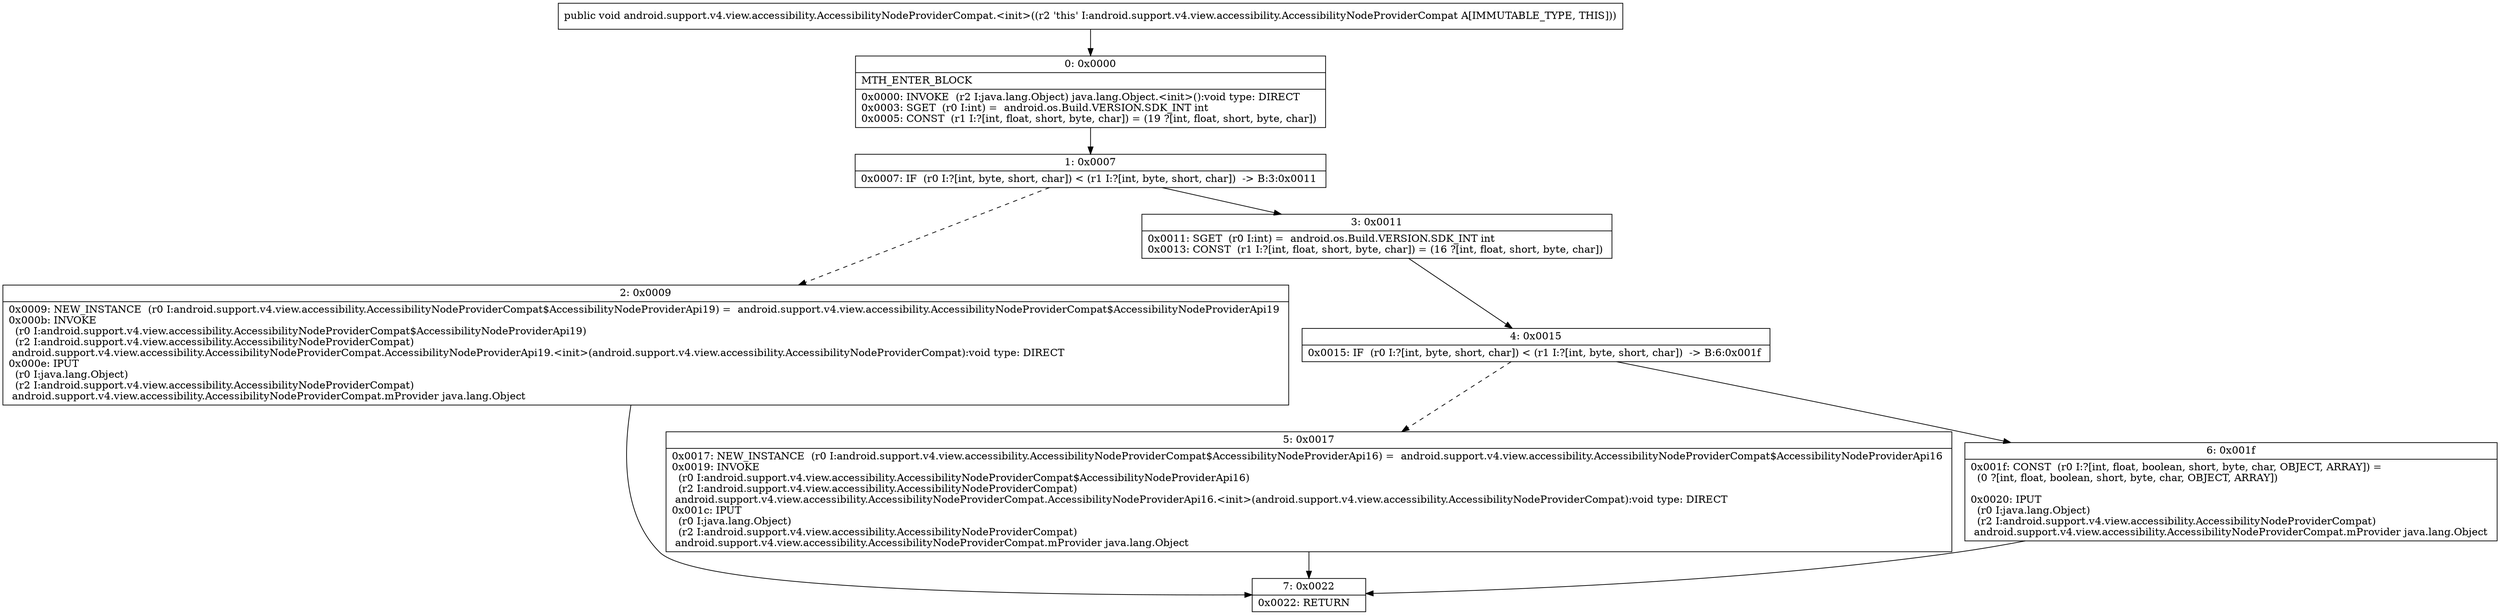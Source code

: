 digraph "CFG forandroid.support.v4.view.accessibility.AccessibilityNodeProviderCompat.\<init\>()V" {
Node_0 [shape=record,label="{0\:\ 0x0000|MTH_ENTER_BLOCK\l|0x0000: INVOKE  (r2 I:java.lang.Object) java.lang.Object.\<init\>():void type: DIRECT \l0x0003: SGET  (r0 I:int) =  android.os.Build.VERSION.SDK_INT int \l0x0005: CONST  (r1 I:?[int, float, short, byte, char]) = (19 ?[int, float, short, byte, char]) \l}"];
Node_1 [shape=record,label="{1\:\ 0x0007|0x0007: IF  (r0 I:?[int, byte, short, char]) \< (r1 I:?[int, byte, short, char])  \-\> B:3:0x0011 \l}"];
Node_2 [shape=record,label="{2\:\ 0x0009|0x0009: NEW_INSTANCE  (r0 I:android.support.v4.view.accessibility.AccessibilityNodeProviderCompat$AccessibilityNodeProviderApi19) =  android.support.v4.view.accessibility.AccessibilityNodeProviderCompat$AccessibilityNodeProviderApi19 \l0x000b: INVOKE  \l  (r0 I:android.support.v4.view.accessibility.AccessibilityNodeProviderCompat$AccessibilityNodeProviderApi19)\l  (r2 I:android.support.v4.view.accessibility.AccessibilityNodeProviderCompat)\l android.support.v4.view.accessibility.AccessibilityNodeProviderCompat.AccessibilityNodeProviderApi19.\<init\>(android.support.v4.view.accessibility.AccessibilityNodeProviderCompat):void type: DIRECT \l0x000e: IPUT  \l  (r0 I:java.lang.Object)\l  (r2 I:android.support.v4.view.accessibility.AccessibilityNodeProviderCompat)\l android.support.v4.view.accessibility.AccessibilityNodeProviderCompat.mProvider java.lang.Object \l}"];
Node_3 [shape=record,label="{3\:\ 0x0011|0x0011: SGET  (r0 I:int) =  android.os.Build.VERSION.SDK_INT int \l0x0013: CONST  (r1 I:?[int, float, short, byte, char]) = (16 ?[int, float, short, byte, char]) \l}"];
Node_4 [shape=record,label="{4\:\ 0x0015|0x0015: IF  (r0 I:?[int, byte, short, char]) \< (r1 I:?[int, byte, short, char])  \-\> B:6:0x001f \l}"];
Node_5 [shape=record,label="{5\:\ 0x0017|0x0017: NEW_INSTANCE  (r0 I:android.support.v4.view.accessibility.AccessibilityNodeProviderCompat$AccessibilityNodeProviderApi16) =  android.support.v4.view.accessibility.AccessibilityNodeProviderCompat$AccessibilityNodeProviderApi16 \l0x0019: INVOKE  \l  (r0 I:android.support.v4.view.accessibility.AccessibilityNodeProviderCompat$AccessibilityNodeProviderApi16)\l  (r2 I:android.support.v4.view.accessibility.AccessibilityNodeProviderCompat)\l android.support.v4.view.accessibility.AccessibilityNodeProviderCompat.AccessibilityNodeProviderApi16.\<init\>(android.support.v4.view.accessibility.AccessibilityNodeProviderCompat):void type: DIRECT \l0x001c: IPUT  \l  (r0 I:java.lang.Object)\l  (r2 I:android.support.v4.view.accessibility.AccessibilityNodeProviderCompat)\l android.support.v4.view.accessibility.AccessibilityNodeProviderCompat.mProvider java.lang.Object \l}"];
Node_6 [shape=record,label="{6\:\ 0x001f|0x001f: CONST  (r0 I:?[int, float, boolean, short, byte, char, OBJECT, ARRAY]) = \l  (0 ?[int, float, boolean, short, byte, char, OBJECT, ARRAY])\l \l0x0020: IPUT  \l  (r0 I:java.lang.Object)\l  (r2 I:android.support.v4.view.accessibility.AccessibilityNodeProviderCompat)\l android.support.v4.view.accessibility.AccessibilityNodeProviderCompat.mProvider java.lang.Object \l}"];
Node_7 [shape=record,label="{7\:\ 0x0022|0x0022: RETURN   \l}"];
MethodNode[shape=record,label="{public void android.support.v4.view.accessibility.AccessibilityNodeProviderCompat.\<init\>((r2 'this' I:android.support.v4.view.accessibility.AccessibilityNodeProviderCompat A[IMMUTABLE_TYPE, THIS])) }"];
MethodNode -> Node_0;
Node_0 -> Node_1;
Node_1 -> Node_2[style=dashed];
Node_1 -> Node_3;
Node_2 -> Node_7;
Node_3 -> Node_4;
Node_4 -> Node_5[style=dashed];
Node_4 -> Node_6;
Node_5 -> Node_7;
Node_6 -> Node_7;
}

